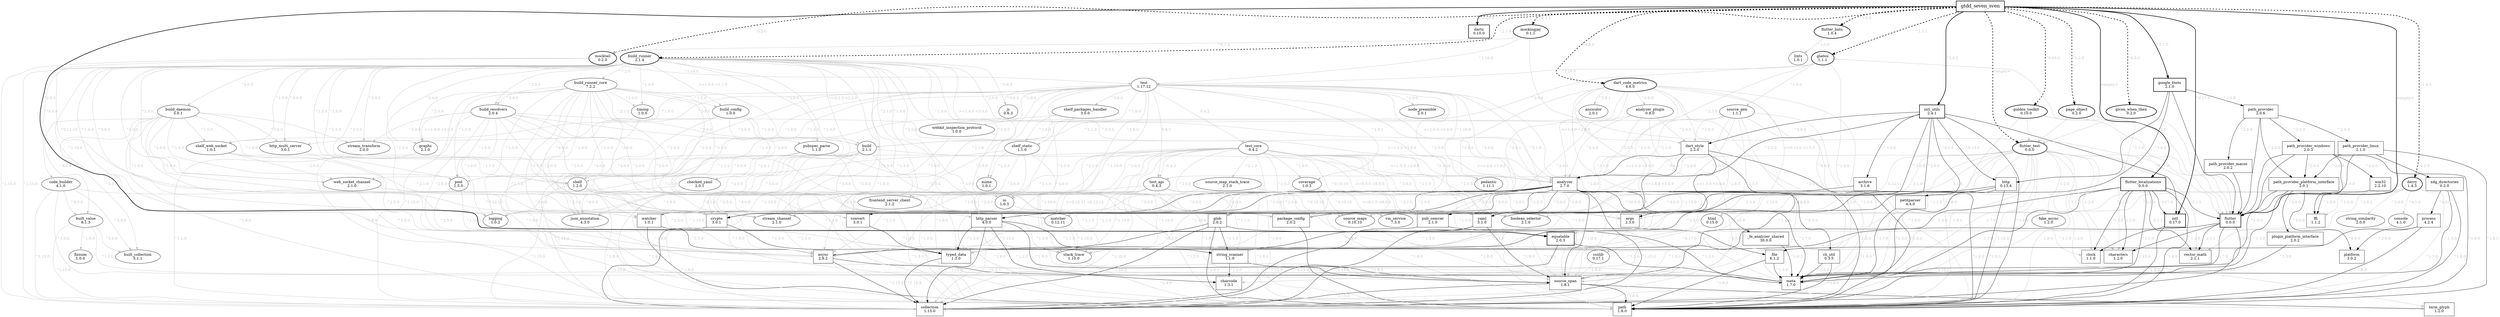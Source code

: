 digraph pubviz {
  graph [nodesep="0.2"];
  edge [fontcolor=gray];

  _fe_analyzer_shared [label="_fe_analyzer_shared
30.0.0", shape=box, margin="0.25,0.15"];
  _fe_analyzer_shared -> meta [label="^1.0.2"];

  analyzer [label="analyzer
2.7.0", shape=box, margin="0.25,0.15"];
  analyzer -> _fe_analyzer_shared [label="^30.0.0"];
  analyzer -> cli_util [label="^0.3.0"];
  analyzer -> collection [label="^1.15.0"];
  analyzer -> convert [label="^3.0.0"];
  analyzer -> crypto [label="^3.0.0"];
  analyzer -> glob [label="^2.0.0"];
  analyzer -> meta [label="^1.7.0"];
  analyzer -> package_config [label="^2.0.0"];
  analyzer -> path [label="^1.8.0"];
  analyzer -> pub_semver [label="^2.0.0"];
  analyzer -> source_span [label="^1.8.0"];
  analyzer -> watcher [label="^1.0.0"];
  analyzer -> yaml [label="^3.0.0"];

  analyzer_plugin [label="analyzer_plugin
0.8.0"];
  analyzer_plugin -> analyzer [label="^2.4.0", color=gray];
  analyzer_plugin -> collection [label="^1.15.0", color=gray];
  analyzer_plugin -> dart_style [label="^2.0.0", color=gray];
  analyzer_plugin -> pub_semver [label="^2.0.0", color=gray];
  analyzer_plugin -> yaml [label="^3.1.0", color=gray];

  ansicolor [label="ansicolor
2.0.1"];

  archive [label="archive
3.1.6", shape=box, margin="0.25,0.15"];
  archive -> crypto [label="^3.0.0"];
  archive -> path [label="^1.8.0"];

  args [label="args
2.3.0", shape=box, margin="0.25,0.15"];

  async [label="async
2.8.2", shape=box, margin="0.25,0.15"];
  async -> collection [label="^1.15.0"];
  async -> meta [label="^1.1.7"];

  boolean_selector [label="boolean_selector
2.1.0"];
  boolean_selector -> source_span [label="^1.8.0", color=gray];
  boolean_selector -> string_scanner [label="^1.1.0", color=gray];

  build [label="build
2.1.1"];
  build -> analyzer [label=">=1.5.0 <3.0.0", color=gray];
  build -> async [label="^2.5.0", color=gray];
  build -> convert [label="^3.0.0", color=gray];
  build -> crypto [label="^3.0.0", color=gray];
  build -> glob [label="^2.0.0", color=gray];
  build -> logging [label="^1.0.0", color=gray];
  build -> meta [label="^1.3.0", color=gray];
  build -> path [label="^1.8.0", color=gray];

  build_config [label="build_config
1.0.0"];
  build_config -> checked_yaml [label="^2.0.0", color=gray];
  build_config -> json_annotation [label="^4.0.0", color=gray];
  build_config -> path [label="^1.8.0", color=gray];
  build_config -> pubspec_parse [label="^1.0.0", color=gray];
  build_config -> yaml [label="^3.0.0", color=gray];

  build_daemon [label="build_daemon
3.0.1"];
  build_daemon -> built_collection [label="^5.0.0", color=gray];
  build_daemon -> built_value [label="^8.0.0", color=gray];
  build_daemon -> http_multi_server [label="^3.0.0", color=gray];
  build_daemon -> logging [label="^1.0.0", color=gray];
  build_daemon -> path [label="^1.8.0", color=gray];
  build_daemon -> pool [label="^1.5.0", color=gray];
  build_daemon -> shelf [label="^1.0.0", color=gray];
  build_daemon -> shelf_web_socket [label="^1.0.0", color=gray];
  build_daemon -> stream_transform [label="^2.0.0", color=gray];
  build_daemon -> watcher [label="^1.0.0", color=gray];
  build_daemon -> web_socket_channel [label="^2.0.0", color=gray];

  build_resolvers [label="build_resolvers
2.0.4"];
  build_resolvers -> analyzer [label=">=1.5.0 <3.0.0", color=gray];
  build_resolvers -> async [label="^2.5.0", color=gray];
  build_resolvers -> build [label="^2.0.0", color=gray];
  build_resolvers -> crypto [label="^3.0.0", color=gray];
  build_resolvers -> graphs [label=">=1.0.0 <3.0.0", color=gray];
  build_resolvers -> logging [label="^1.0.0", color=gray];
  build_resolvers -> package_config [label="^2.0.0", color=gray];
  build_resolvers -> path [label="^1.8.0", color=gray];
  build_resolvers -> pool [label="^1.5.0", color=gray];
  build_resolvers -> pub_semver [label="^2.0.0", color=gray];
  build_resolvers -> stream_transform [label="^2.0.0", color=gray];
  build_resolvers -> yaml [label="^3.0.0", color=gray];

  build_runner [label="build_runner
2.1.4", style=bold];
  build_runner -> analyzer [label=">=1.4.0 <3.0.0", color=gray];
  build_runner -> args [label="^2.0.0", color=gray];
  build_runner -> async [label="^2.5.0", color=gray];
  build_runner -> build [label=">=2.1.0 <2.2.0", color=gray];
  build_runner -> build_config [label=">=1.0.0 <1.1.0", color=gray];
  build_runner -> build_daemon [label="^3.0.0", color=gray];
  build_runner -> build_resolvers [label="^2.0.0", color=gray];
  build_runner -> build_runner_core [label="^7.2.0", color=gray];
  build_runner -> code_builder [label="^4.0.0", color=gray];
  build_runner -> collection [label="^1.15.0", color=gray];
  build_runner -> crypto [label="^3.0.0", color=gray];
  build_runner -> dart_style [label="^2.0.0", color=gray];
  build_runner -> frontend_server_client [label="^2.1.0", color=gray];
  build_runner -> glob [label="^2.0.0", color=gray];
  build_runner -> graphs [label="^2.0.0", color=gray];
  build_runner -> http_multi_server [label="^3.0.0", color=gray];
  build_runner -> io [label="^1.0.0", color=gray];
  build_runner -> js [label="^0.6.3", color=gray];
  build_runner -> logging [label="^1.0.0", color=gray];
  build_runner -> meta [label="^1.3.0", color=gray];
  build_runner -> mime [label="^1.0.0", color=gray];
  build_runner -> package_config [label="^2.0.0", color=gray];
  build_runner -> path [label="^1.8.0", color=gray];
  build_runner -> pool [label="^1.5.0", color=gray];
  build_runner -> pub_semver [label="^2.0.0", color=gray];
  build_runner -> pubspec_parse [label="^1.0.0", color=gray];
  build_runner -> shelf [label="^1.0.0", color=gray];
  build_runner -> shelf_web_socket [label="^1.0.0", color=gray];
  build_runner -> stack_trace [label="^1.10.0", color=gray];
  build_runner -> stream_transform [label="^2.0.0", color=gray];
  build_runner -> timing [label="^1.0.0", color=gray];
  build_runner -> watcher [label="^1.0.0", color=gray];
  build_runner -> web_socket_channel [label="^2.0.0", color=gray];
  build_runner -> yaml [label="^3.0.0", color=gray];

  build_runner_core [label="build_runner_core
7.2.2"];
  build_runner_core -> async [label="^2.5.0", color=gray];
  build_runner_core -> build [label="^2.1.0", color=gray];
  build_runner_core -> build_config [label="^1.0.0", color=gray];
  build_runner_core -> build_resolvers [label="^2.0.0", color=gray];
  build_runner_core -> collection [label="^1.15.0", color=gray];
  build_runner_core -> convert [label="^3.0.0", color=gray];
  build_runner_core -> crypto [label="^3.0.0", color=gray];
  build_runner_core -> glob [label="^2.0.0", color=gray];
  build_runner_core -> graphs [label="^2.0.0", color=gray];
  build_runner_core -> json_annotation [label="^4.0.0", color=gray];
  build_runner_core -> logging [label="^1.0.0", color=gray];
  build_runner_core -> meta [label="^1.3.0", color=gray];
  build_runner_core -> package_config [label="^2.0.0", color=gray];
  build_runner_core -> path [label="^1.8.0", color=gray];
  build_runner_core -> pool [label="^1.5.0", color=gray];
  build_runner_core -> timing [label="^1.0.0", color=gray];
  build_runner_core -> watcher [label="^1.0.0", color=gray];
  build_runner_core -> yaml [label="^3.0.0", color=gray];

  built_collection [label="built_collection
5.1.1"];

  built_value [label="built_value
8.1.3"];
  built_value -> built_collection [label="^5.0.0", color=gray];
  built_value -> collection [label="^1.15.0", color=gray];
  built_value -> fixnum [label="^1.0.0", color=gray];
  built_value -> meta [label="^1.3.0", color=gray];

  characters [label="characters
1.2.0", shape=box, margin="0.25,0.15"];

  charcode [label="charcode
1.3.1", shape=box, margin="0.25,0.15"];

  checked_yaml [label="checked_yaml
2.0.1"];
  checked_yaml -> json_annotation [label="^4.0.0", color=gray];
  checked_yaml -> source_span [label="^1.8.0", color=gray];
  checked_yaml -> yaml [label="^3.0.0", color=gray];

  cli_util [label="cli_util
0.3.5", shape=box, margin="0.25,0.15"];
  cli_util -> meta [label="^1.3.0"];
  cli_util -> path [label="^1.8.0"];

  clock [label="clock
1.1.0", shape=box, margin="0.25,0.15"];

  code_builder [label="code_builder
4.1.0"];
  code_builder -> built_collection [label="^5.0.0", color=gray];
  code_builder -> built_value [label="^8.0.0", color=gray];
  code_builder -> collection [label="^1.15.0", color=gray];
  code_builder -> matcher [label="^0.12.10", color=gray];
  code_builder -> meta [label="^1.3.0", color=gray];

  collection [label="collection
1.15.0", shape=box, margin="0.25,0.15"];

  console [label="console
4.1.0"];
  console -> vector_math [label="^2.1.0", color=gray];

  convert [label="convert
3.0.1", shape=box, margin="0.25,0.15"];
  convert -> typed_data [label="^1.3.0"];

  coverage [label="coverage
1.0.3"];
  coverage -> args [label="^2.0.0", color=gray];
  coverage -> logging [label="^1.0.0", color=gray];
  coverage -> package_config [label="^2.0.0", color=gray];
  coverage -> path [label="^1.8.0", color=gray];
  coverage -> source_maps [label="^0.10.10", color=gray];
  coverage -> stack_trace [label="^1.10.0", color=gray];
  coverage -> vm_service [label=">=6.1.0 <8.0.0", color=gray];

  crypto [label="crypto
3.0.1", shape=box, margin="0.25,0.15"];
  crypto -> collection [label="^1.15.0"];
  crypto -> typed_data [label="^1.3.0"];

  csslib [label="csslib
0.17.1"];
  csslib -> source_span [label="^1.8.0", color=gray];

  dart_code_metrics [label="dart_code_metrics
4.6.0", style=bold];
  dart_code_metrics -> analyzer [label=">=2.4.0 <2.8.0", color=gray];
  dart_code_metrics -> analyzer_plugin [label="^0.8.0", color=gray];
  dart_code_metrics -> ansicolor [label="^2.0.1", color=gray];
  dart_code_metrics -> args [label="^2.0.0", color=gray];
  dart_code_metrics -> collection [label="^1.15.0", color=gray];
  dart_code_metrics -> crypto [label="^3.0.0", color=gray];
  dart_code_metrics -> file [label="^6.0.0", color=gray];
  dart_code_metrics -> glob [label="^2.0.1", color=gray];
  dart_code_metrics -> html [label=">=0.15.0 <1.0.0", color=gray];
  dart_code_metrics -> meta [label="^1.3.0", color=gray];
  dart_code_metrics -> path [label="^1.8.0", color=gray];
  dart_code_metrics -> source_span [label="^1.8.0", color=gray];
  dart_code_metrics -> yaml [label="^3.1.0", color=gray];

  dart_style [label="dart_style
2.2.0", shape=box, margin="0.25,0.15"];
  dart_style -> analyzer [label=">=2.0.0 <3.0.0"];
  dart_style -> args [label=">=1.0.0 <3.0.0"];
  dart_style -> path [label="^1.0.0"];
  dart_style -> pub_semver [label=">=1.4.4 <3.0.0"];
  dart_style -> source_span [label="^1.4.0"];

  dartz [label="dartz
0.10.0", shape=box, margin="0.25,0.15", style=bold];

  derry [label="derry
1.4.3", style=bold];
  derry -> args [label="^2.1.0", color=gray];
  derry -> console [label="^4.1.0", color=gray];
  derry -> equatable [label="^2.0.2", color=gray];
  derry -> ffi [label="^1.0.0", color=gray];
  derry -> path [label="^1.7.0", color=gray];
  derry -> string_similarity [label="^2.0.0", color=gray];
  derry -> yaml [label="^3.1.0", color=gray];

  equatable [label="equatable
2.0.3", shape=box, margin="0.25,0.15", style=bold];
  equatable -> collection [label="^1.15.0"];
  equatable -> meta [label="^1.3.0"];

  fake_async [label="fake_async
1.2.0"];
  fake_async -> clock [label="^1.1.0", color=gray];
  fake_async -> collection [label="^1.15.0", color=gray];

  ffi [label="ffi
1.1.2", shape=box, margin="0.25,0.15"];

  file [label="file
6.1.2", shape=box, margin="0.25,0.15"];
  file -> meta [label="^1.3.0"];
  file -> path [label="^1.8.0"];

  fixnum [label="fixnum
1.0.0"];

  flutter [label="flutter
0.0.0", shape=box, margin="0.25,0.15", style=bold];
  flutter -> characters [label="1.2.0"];
  flutter -> collection [label="1.15.0"];
  flutter -> meta [label="1.7.0"];
  flutter -> typed_data [label="1.3.0"];
  flutter -> vector_math [label="2.1.1"];

  flutter_lints [label="flutter_lints
1.0.4", style=bold];
  flutter_lints -> lints [label="^1.0.0", color=gray];

  flutter_localizations [label="flutter_localizations
0.0.0", shape=box, margin="0.25,0.15", style=bold];
  flutter_localizations -> characters [label="1.2.0"];
  flutter_localizations -> clock [label="1.1.0"];
  flutter_localizations -> collection [label="1.15.0"];
  flutter_localizations -> flutter;
  flutter_localizations -> intl [label="0.17.0"];
  flutter_localizations -> meta [label="1.7.0"];
  flutter_localizations -> path [label="1.8.0"];
  flutter_localizations -> typed_data [label="1.3.0"];
  flutter_localizations -> vector_math [label="2.1.1"];

  flutter_test [label="flutter_test
0.0.0", style=bold];
  flutter_test -> async [label="2.8.2", color=gray];
  flutter_test -> boolean_selector [label="2.1.0", color=gray];
  flutter_test -> characters [label="1.2.0", color=gray];
  flutter_test -> charcode [label="1.3.1", color=gray];
  flutter_test -> clock [label="1.1.0", color=gray];
  flutter_test -> collection [label="1.15.0", color=gray];
  flutter_test -> fake_async [label="1.2.0", color=gray];
  flutter_test -> flutter [color=gray];
  flutter_test -> matcher [label="0.12.11", color=gray];
  flutter_test -> meta [label="1.7.0", color=gray];
  flutter_test -> path [label="1.8.0", color=gray];
  flutter_test -> source_span [label="1.8.1", color=gray];
  flutter_test -> stack_trace [label="1.10.0", color=gray];
  flutter_test -> stream_channel [label="2.1.0", color=gray];
  flutter_test -> string_scanner [label="1.1.0", color=gray];
  flutter_test -> term_glyph [label="1.2.0", color=gray];
  flutter_test -> test_api [label="0.4.3", color=gray];
  flutter_test -> typed_data [label="1.3.0", color=gray];
  flutter_test -> vector_math [label="2.1.1", color=gray];

  frontend_server_client [label="frontend_server_client
2.1.2"];
  frontend_server_client -> async [label="^2.5.0", color=gray];
  frontend_server_client -> path [label="^1.8.0", color=gray];

  given_when_then [label="given_when_then
0.2.0", style=bold];
  given_when_then -> flutter [color=gray];
  given_when_then -> flutter_test [color=gray];

  glados [label="glados
1.1.1", style=bold];
  glados -> analyzer [label="^2.3.0", color=gray];
  glados -> build [label="^2.0.0", color=gray];
  glados -> characters [label="^1.1.0", color=gray];
  glados -> meta [label="^1.3.0", color=gray];
  glados -> source_gen [label="^1.0.0", color=gray];
  glados -> test [label="^1.16.0", color=gray];

  glob [label="glob
2.0.2", shape=box, margin="0.25,0.15"];
  glob -> async [label="^2.5.0"];
  glob -> collection [label="^1.15.0"];
  glob -> file [label="^6.0.0"];
  glob -> path [label="^1.8.0"];
  glob -> string_scanner [label="^1.1.0"];

  golden_toolkit [label="golden_toolkit
0.10.0", style=bold];
  golden_toolkit -> flutter [color=gray];
  golden_toolkit -> flutter_test [color=gray];
  golden_toolkit -> meta [label="^1.1.8", color=gray];

  google_fonts [label="google_fonts
2.1.0", shape=box, margin="0.25,0.15", style=bold];
  google_fonts -> crypto [label="^3.0.0"];
  google_fonts -> flutter;
  google_fonts -> http [label="^0.13.0"];
  google_fonts -> path_provider [label="^2.0.0"];

  graphs [label="graphs
2.1.0"];
  graphs -> collection [label="^1.1.0", color=gray];

  gtdd_seven_sven [label=gtdd_seven_sven, fontsize="18", style=bold, shape=box, margin="0.25,0.15"];
  gtdd_seven_sven -> dartz [label="^0.10.0", penwidth="2"];
  gtdd_seven_sven -> equatable [label="^2.0.3", penwidth="2"];
  gtdd_seven_sven -> flutter [label="<empty>", penwidth="2"];
  gtdd_seven_sven -> flutter_localizations [label="<empty>", penwidth="2"];
  gtdd_seven_sven -> google_fonts [label="^2.1.0", penwidth="2"];
  gtdd_seven_sven -> intl [label="^0.17.0", penwidth="2"];
  gtdd_seven_sven -> intl_utils [label="^2.4.0", penwidth="2"];
  gtdd_seven_sven -> build_runner [label="^2.1.4", penwidth="2", style=dashed];
  gtdd_seven_sven -> dart_code_metrics [label="^4.5.0", penwidth="2", style=dashed];
  gtdd_seven_sven -> derry [label="^1.4.3", penwidth="2", style=dashed];
  gtdd_seven_sven -> flutter_lints [label="^1.0.0", penwidth="2", style=dashed];
  gtdd_seven_sven -> flutter_test [label="<empty>", penwidth="2", style=dashed];
  gtdd_seven_sven -> given_when_then [label="^0.2.0", penwidth="2", style=dashed];
  gtdd_seven_sven -> glados [label="^1.1.1", penwidth="2", style=dashed];
  gtdd_seven_sven -> golden_toolkit [label="^0.10.0", penwidth="2", style=dashed];
  gtdd_seven_sven -> mockingjay [label="^0.1.1", penwidth="2", style=dashed];
  gtdd_seven_sven -> mocktail [label="^0.2.0", penwidth="2", style=dashed];
  gtdd_seven_sven -> page_object [label="^0.2.0", penwidth="2", style=dashed];

  html [label="html
0.15.0"];
  html -> csslib [label="^0.17.0", color=gray];
  html -> source_span [label="^1.8.0", color=gray];

  http [label="http
0.13.4", shape=box, margin="0.25,0.15"];
  http -> async [label="^2.5.0"];
  http -> http_parser [label="^4.0.0"];
  http -> meta [label="^1.3.0"];
  http -> path [label="^1.8.0"];

  http_multi_server [label="http_multi_server
3.0.1"];
  http_multi_server -> async [label="^2.5.0", color=gray];

  http_parser [label="http_parser
4.0.0", shape=box, margin="0.25,0.15"];
  http_parser -> charcode [label="^1.2.0"];
  http_parser -> collection [label="^1.15.0"];
  http_parser -> source_span [label="^1.8.0"];
  http_parser -> string_scanner [label="^1.1.0"];
  http_parser -> typed_data [label="^1.3.0"];

  intl [label="intl
0.17.0", shape=box, margin="0.25,0.15", style=bold];
  intl -> clock [label="^1.1.0"];
  intl -> path [label="^1.8.0"];

  intl_utils [label="intl_utils
2.4.1", shape=box, margin="0.25,0.15", style=bold];
  intl_utils -> analyzer [label="^2.0.0"];
  intl_utils -> archive [label="^3.0.0"];
  intl_utils -> args [label="^2.0.0"];
  intl_utils -> dart_style [label="^2.0.0"];
  intl_utils -> http [label="^0.13.0"];
  intl_utils -> intl [label="^0.17.0"];
  intl_utils -> path [label="^1.8.0"];
  intl_utils -> petitparser [label="^4.0.0"];
  intl_utils -> yaml [label="^3.0.0"];

  io [label="io
1.0.3"];
  io -> meta [label="^1.3.0", color=gray];
  io -> path [label="^1.8.0", color=gray];
  io -> string_scanner [label="^1.1.0", color=gray];

  js [label="js
0.6.3"];

  json_annotation [label="json_annotation
4.3.0"];
  json_annotation -> meta [label="^1.4.0", color=gray];

  lints [label="lints
1.0.1"];

  logging [label="logging
1.0.2"];

  matcher [label="matcher
0.12.11"];
  matcher -> stack_trace [label="^1.10.0", color=gray];

  meta [label="meta
1.7.0", shape=box, margin="0.25,0.15"];

  mime [label="mime
1.0.1"];

  mockingjay [label="mockingjay
0.1.1", style=bold];
  mockingjay -> flutter [color=gray];
  mockingjay -> mocktail [label="^0.1.4", color=gray];
  mockingjay -> test [label="^1.16.8", color=gray];

  mocktail [label="mocktail
0.2.0", style=bold];
  mocktail -> collection [label="^1.15.0", color=gray];
  mocktail -> matcher [label="^0.12.10", color=gray];
  mocktail -> test [label="^1.16.0", color=gray];

  node_preamble [label="node_preamble
2.0.1"];

  package_config [label="package_config
2.0.2", shape=box, margin="0.25,0.15"];
  package_config -> path [label="^1.8.0"];

  page_object [label="page_object
0.2.0", style=bold];
  page_object -> flutter [color=gray];
  page_object -> flutter_test [color=gray];

  path [label="path
1.8.0", shape=box, margin="0.25,0.15"];

  path_provider [label="path_provider
2.0.6", shape=box, margin="0.25,0.15"];
  path_provider -> flutter;
  path_provider -> path_provider_linux [label="^2.0.0"];
  path_provider -> path_provider_macos [label="^2.0.0"];
  path_provider -> path_provider_platform_interface [label="^2.0.0"];
  path_provider -> path_provider_windows [label="^2.0.0"];

  path_provider_linux [label="path_provider_linux
2.1.0", shape=box, margin="0.25,0.15"];
  path_provider_linux -> flutter;
  path_provider_linux -> path [label="^1.8.0"];
  path_provider_linux -> path_provider_platform_interface [label="^2.0.0"];
  path_provider_linux -> xdg_directories [label="^0.2.0"];

  path_provider_macos [label="path_provider_macos
2.0.2", shape=box, margin="0.25,0.15"];
  path_provider_macos -> flutter;

  path_provider_platform_interface [label="path_provider_platform_interface
2.0.1", shape=box, margin="0.25,0.15"];
  path_provider_platform_interface -> flutter;
  path_provider_platform_interface -> meta [label="^1.3.0"];
  path_provider_platform_interface -> platform [label="^3.0.0"];
  path_provider_platform_interface -> plugin_platform_interface [label="^2.0.0"];

  path_provider_windows [label="path_provider_windows
2.0.3", shape=box, margin="0.25,0.15"];
  path_provider_windows -> ffi [label="^1.0.0"];
  path_provider_windows -> flutter;
  path_provider_windows -> meta [label="^1.3.0"];
  path_provider_windows -> path [label="^1.8.0"];
  path_provider_windows -> path_provider_platform_interface [label="^2.0.0"];
  path_provider_windows -> win32 [label="^2.0.0"];

  pedantic [label="pedantic
1.11.1"];

  petitparser [label="petitparser
4.4.0", shape=box, margin="0.25,0.15"];
  petitparser -> meta [label="^1.7.0"];

  platform [label="platform
3.0.2", shape=box, margin="0.25,0.15"];

  plugin_platform_interface [label="plugin_platform_interface
2.0.2", shape=box, margin="0.25,0.15"];
  plugin_platform_interface -> meta [label="^1.3.0"];

  pool [label="pool
1.5.0"];
  pool -> async [label="^2.5.0", color=gray];
  pool -> stack_trace [label="^1.10.0", color=gray];

  process [label="process
4.2.4", shape=box, margin="0.25,0.15"];
  process -> file [label="^6.0.0"];
  process -> path [label="^1.8.0"];
  process -> platform [label="^3.0.0"];

  pub_semver [label="pub_semver
2.1.0", shape=box, margin="0.25,0.15"];
  pub_semver -> collection [label="^1.15.0"];
  pub_semver -> meta [label="^1.3.0"];

  pubspec_parse [label="pubspec_parse
1.1.0"];
  pubspec_parse -> checked_yaml [label="^2.0.1", color=gray];
  pubspec_parse -> collection [label="^1.15.0", color=gray];
  pubspec_parse -> json_annotation [label="^4.1.0", color=gray];
  pubspec_parse -> pub_semver [label="^2.0.0", color=gray];
  pubspec_parse -> yaml [label="^3.0.0", color=gray];

  shelf [label="shelf
1.2.0"];
  shelf -> async [label="^2.5.0", color=gray];
  shelf -> collection [label="^1.15.0", color=gray];
  shelf -> http_parser [label="^4.0.0", color=gray];
  shelf -> path [label="^1.8.0", color=gray];
  shelf -> stack_trace [label="^1.10.0", color=gray];
  shelf -> stream_channel [label="^2.1.0", color=gray];

  shelf_packages_handler [label="shelf_packages_handler
3.0.0"];
  shelf_packages_handler -> path [label="^1.8.0", color=gray];
  shelf_packages_handler -> shelf [label="^1.0.0", color=gray];
  shelf_packages_handler -> shelf_static [label="^1.0.0", color=gray];

  shelf_static [label="shelf_static
1.1.0"];
  shelf_static -> convert [label="^3.0.0", color=gray];
  shelf_static -> http_parser [label="^4.0.0", color=gray];
  shelf_static -> mime [label="^1.0.0", color=gray];
  shelf_static -> path [label="^1.8.0", color=gray];
  shelf_static -> shelf [label="^1.1.2", color=gray];

  shelf_web_socket [label="shelf_web_socket
1.0.1"];
  shelf_web_socket -> shelf [label="^1.1.0", color=gray];
  shelf_web_socket -> stream_channel [label="^2.1.0", color=gray];
  shelf_web_socket -> web_socket_channel [label="^2.0.0", color=gray];

  source_gen [label="source_gen
1.1.1"];
  source_gen -> analyzer [label="^2.1.0", color=gray];
  source_gen -> async [label="^2.5.0", color=gray];
  source_gen -> build [label="^2.1.0", color=gray];
  source_gen -> dart_style [label="^2.0.0", color=gray];
  source_gen -> glob [label="^2.0.0", color=gray];
  source_gen -> meta [label="^1.3.0", color=gray];
  source_gen -> path [label="^1.8.0", color=gray];
  source_gen -> source_span [label="^1.8.0", color=gray];
  source_gen -> yaml [label="^3.0.0", color=gray];

  source_map_stack_trace [label="source_map_stack_trace
2.1.0"];
  source_map_stack_trace -> path [label="^1.8.0", color=gray];
  source_map_stack_trace -> source_maps [label="^0.10.10", color=gray];
  source_map_stack_trace -> stack_trace [label="^1.10.0", color=gray];

  source_maps [label="source_maps
0.10.10"];
  source_maps -> source_span [label="^1.8.0", color=gray];

  source_span [label="source_span
1.8.1", shape=box, margin="0.25,0.15"];
  source_span -> collection [label="^1.15.0"];
  source_span -> path [label="^1.8.0"];
  source_span -> term_glyph [label="^1.2.0"];

  stack_trace [label="stack_trace
1.10.0"];
  stack_trace -> path [label="^1.8.0", color=gray];

  stream_channel [label="stream_channel
2.1.0"];
  stream_channel -> async [label="^2.5.0", color=gray];

  stream_transform [label="stream_transform
2.0.0"];

  string_scanner [label="string_scanner
1.1.0", shape=box, margin="0.25,0.15"];
  string_scanner -> charcode [label="^1.2.0"];
  string_scanner -> source_span [label="^1.8.0"];

  string_similarity [label="string_similarity
2.0.0"];

  term_glyph [label="term_glyph
1.2.0", shape=box, margin="0.25,0.15"];

  test [label="test
1.17.12"];
  test -> analyzer [label=">=1.0.0 <3.0.0", color=gray];
  test -> async [label="^2.5.0", color=gray];
  test -> boolean_selector [label="^2.1.0", color=gray];
  test -> collection [label="^1.15.0", color=gray];
  test -> coverage [label="^1.0.1", color=gray];
  test -> http_multi_server [label="^3.0.0", color=gray];
  test -> io [label="^1.0.0", color=gray];
  test -> js [label="^0.6.3", color=gray];
  test -> node_preamble [label="^2.0.0", color=gray];
  test -> package_config [label="^2.0.0", color=gray];
  test -> path [label="^1.8.0", color=gray];
  test -> pedantic [label="^1.10.0", color=gray];
  test -> pool [label="^1.5.0", color=gray];
  test -> shelf [label="^1.0.0", color=gray];
  test -> shelf_packages_handler [label="^3.0.0", color=gray];
  test -> shelf_static [label="^1.0.0", color=gray];
  test -> shelf_web_socket [label="^1.0.0", color=gray];
  test -> source_span [label="^1.8.0", color=gray];
  test -> stack_trace [label="^1.10.0", color=gray];
  test -> stream_channel [label="^2.1.0", color=gray];
  test -> test_api [label="0.4.3", color=gray];
  test -> test_core [label="0.4.2", color=gray];
  test -> typed_data [label="^1.3.0", color=gray];
  test -> web_socket_channel [label="^2.0.0", color=gray];
  test -> webkit_inspection_protocol [label="^1.0.0", color=gray];
  test -> yaml [label="^3.0.0", color=gray];

  test_api [label="test_api
0.4.3"];
  test_api -> async [label="^2.5.0", color=gray];
  test_api -> boolean_selector [label="^2.1.0", color=gray];
  test_api -> collection [label="^1.15.0", color=gray];
  test_api -> matcher [label=">=0.12.11 <0.12.12", color=gray];
  test_api -> meta [label="^1.3.0", color=gray];
  test_api -> source_span [label="^1.8.0", color=gray];
  test_api -> stack_trace [label="^1.10.0", color=gray];
  test_api -> stream_channel [label="^2.1.0", color=gray];
  test_api -> string_scanner [label="^1.1.0", color=gray];
  test_api -> term_glyph [label="^1.2.0", color=gray];

  test_core [label="test_core
0.4.2"];
  test_core -> analyzer [label=">=1.0.0 <3.0.0", color=gray];
  test_core -> args [label="^2.0.0", color=gray];
  test_core -> async [label="^2.5.0", color=gray];
  test_core -> boolean_selector [label="^2.1.0", color=gray];
  test_core -> collection [label="^1.15.0", color=gray];
  test_core -> coverage [label="^1.0.0", color=gray];
  test_core -> frontend_server_client [label="^2.1.0", color=gray];
  test_core -> glob [label="^2.0.0", color=gray];
  test_core -> io [label="^1.0.0", color=gray];
  test_core -> matcher [color=gray];
  test_core -> meta [label="^1.3.0", color=gray];
  test_core -> package_config [label="^2.0.0", color=gray];
  test_core -> path [label="^1.8.0", color=gray];
  test_core -> pedantic [label="^1.10.0", color=gray];
  test_core -> pool [label="^1.5.0", color=gray];
  test_core -> source_map_stack_trace [label="^2.1.0", color=gray];
  test_core -> source_maps [label="^0.10.10", color=gray];
  test_core -> source_span [label="^1.8.0", color=gray];
  test_core -> stack_trace [label="^1.10.0", color=gray];
  test_core -> stream_channel [label="^2.1.0", color=gray];
  test_core -> test_api [label="0.4.3", color=gray];
  test_core -> vm_service [label=">=6.0.0 <8.0.0", color=gray];
  test_core -> yaml [label="^3.0.0", color=gray];

  timing [label="timing
1.0.0"];
  timing -> json_annotation [label="^4.0.0", color=gray];

  typed_data [label="typed_data
1.3.0", shape=box, margin="0.25,0.15"];
  typed_data -> collection [label="^1.15.0"];

  vector_math [label="vector_math
2.1.1", shape=box, margin="0.25,0.15"];

  vm_service [label="vm_service
7.3.0"];

  watcher [label="watcher
1.0.1", shape=box, margin="0.25,0.15"];
  watcher -> async [label="^2.5.0"];
  watcher -> path [label="^1.8.0"];

  web_socket_channel [label="web_socket_channel
2.1.0"];
  web_socket_channel -> async [label="^2.5.0", color=gray];
  web_socket_channel -> crypto [label="^3.0.0", color=gray];
  web_socket_channel -> stream_channel [label="^2.1.0", color=gray];

  webkit_inspection_protocol [label="webkit_inspection_protocol
1.0.0"];
  webkit_inspection_protocol -> logging [label="^1.0.0", color=gray];

  win32 [label="win32
2.2.10", shape=box, margin="0.25,0.15"];
  win32 -> ffi [label="^1.0.0"];

  xdg_directories [label="xdg_directories
0.2.0", shape=box, margin="0.25,0.15"];
  xdg_directories -> meta [label="^1.3.0"];
  xdg_directories -> path [label="^1.8.0"];
  xdg_directories -> process [label="^4.0.0"];

  yaml [label="yaml
3.1.0", shape=box, margin="0.25,0.15"];
  yaml -> collection [label="^1.15.0"];
  yaml -> source_span [label="^1.8.0"];
  yaml -> string_scanner [label="^1.1.0"];
}

